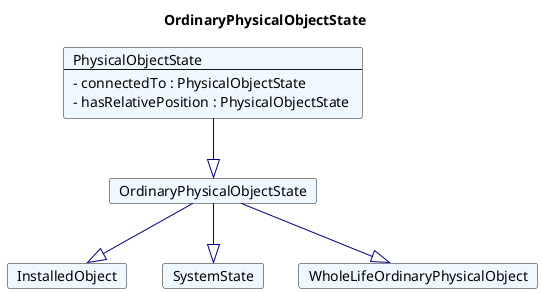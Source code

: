 @startuml
Title OrdinaryPhysicalObjectState 

Card OrdinaryPhysicalObjectState #F0F8FF [
OrdinaryPhysicalObjectState
]
Card PhysicalObjectState #F0F8FF [
PhysicalObjectState
----
- connectedTo : PhysicalObjectState 
- hasRelativePosition : PhysicalObjectState 
]
PhysicalObjectState --|> OrdinaryPhysicalObjectState  #00008B 
Card InstalledObject #F0F8FF [
InstalledObject
]
OrdinaryPhysicalObjectState --|> InstalledObject  #00008B 
Card SystemState #F0F8FF [
SystemState
]
OrdinaryPhysicalObjectState --|> SystemState  #00008B 
Card WholeLifeOrdinaryPhysicalObject #F0F8FF [
WholeLifeOrdinaryPhysicalObject
]
OrdinaryPhysicalObjectState --|> WholeLifeOrdinaryPhysicalObject  #00008B 
@enduml